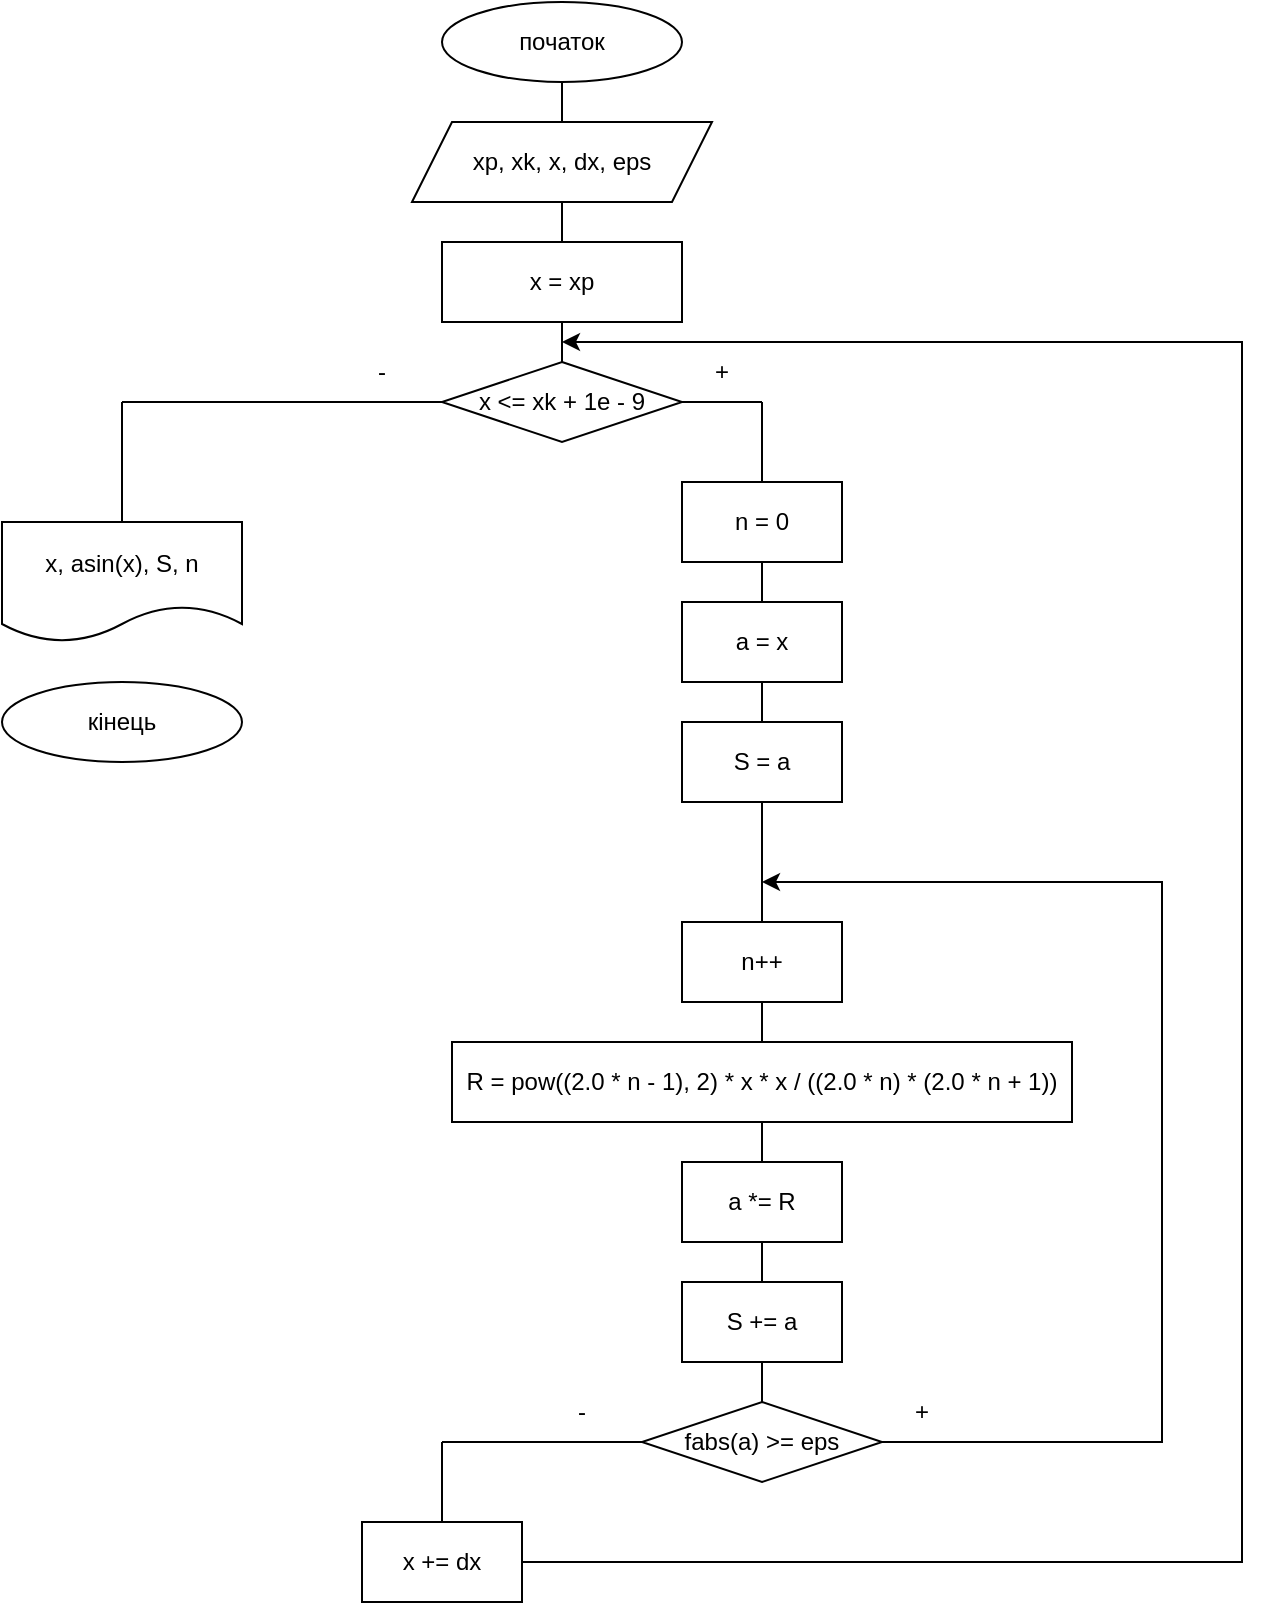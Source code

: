<mxfile version="28.2.7">
  <diagram name="Сторінка-1" id="VlrLLNc2ZVL-SCV6S9GX">
    <mxGraphModel dx="1447" dy="662" grid="1" gridSize="10" guides="1" tooltips="1" connect="1" arrows="1" fold="1" page="1" pageScale="1" pageWidth="1169" pageHeight="827" math="0" shadow="0">
      <root>
        <mxCell id="0" />
        <mxCell id="1" parent="0" />
        <mxCell id="zgEx7akBicXfYOCiVymV-1" value="початок" style="ellipse;whiteSpace=wrap;html=1;" parent="1" vertex="1">
          <mxGeometry x="640" y="20" width="120" height="40" as="geometry" />
        </mxCell>
        <mxCell id="zgEx7akBicXfYOCiVymV-2" value="xp, xk, x, dx, eps" style="shape=parallelogram;perimeter=parallelogramPerimeter;whiteSpace=wrap;html=1;fixedSize=1;" parent="1" vertex="1">
          <mxGeometry x="625" y="80" width="150" height="40" as="geometry" />
        </mxCell>
        <mxCell id="zgEx7akBicXfYOCiVymV-3" value="x = xp" style="rounded=0;whiteSpace=wrap;html=1;" parent="1" vertex="1">
          <mxGeometry x="640" y="140" width="120" height="40" as="geometry" />
        </mxCell>
        <mxCell id="zgEx7akBicXfYOCiVymV-4" value="x &amp;lt;= xk + 1e - 9" style="rhombus;whiteSpace=wrap;html=1;" parent="1" vertex="1">
          <mxGeometry x="640" y="200" width="120" height="40" as="geometry" />
        </mxCell>
        <mxCell id="zgEx7akBicXfYOCiVymV-5" value="n = 0" style="rounded=0;whiteSpace=wrap;html=1;" parent="1" vertex="1">
          <mxGeometry x="760" y="260" width="80" height="40" as="geometry" />
        </mxCell>
        <mxCell id="zgEx7akBicXfYOCiVymV-6" value="a = x" style="rounded=0;whiteSpace=wrap;html=1;" parent="1" vertex="1">
          <mxGeometry x="760" y="320" width="80" height="40" as="geometry" />
        </mxCell>
        <mxCell id="zgEx7akBicXfYOCiVymV-7" value="S = a" style="rounded=0;whiteSpace=wrap;html=1;" parent="1" vertex="1">
          <mxGeometry x="760" y="380" width="80" height="40" as="geometry" />
        </mxCell>
        <mxCell id="zgEx7akBicXfYOCiVymV-8" value="n++" style="rounded=0;whiteSpace=wrap;html=1;" parent="1" vertex="1">
          <mxGeometry x="760" y="480" width="80" height="40" as="geometry" />
        </mxCell>
        <mxCell id="zgEx7akBicXfYOCiVymV-9" value="R = pow((2.0 * n - 1), 2) * x * x / ((2.0 * n) * (2.0 * n + 1))" style="rounded=0;whiteSpace=wrap;html=1;" parent="1" vertex="1">
          <mxGeometry x="645" y="540" width="310" height="40" as="geometry" />
        </mxCell>
        <mxCell id="zgEx7akBicXfYOCiVymV-10" value="a *= R" style="rounded=0;whiteSpace=wrap;html=1;" parent="1" vertex="1">
          <mxGeometry x="760" y="600" width="80" height="40" as="geometry" />
        </mxCell>
        <mxCell id="zgEx7akBicXfYOCiVymV-11" value="S += a" style="rounded=0;whiteSpace=wrap;html=1;" parent="1" vertex="1">
          <mxGeometry x="760" y="660" width="80" height="40" as="geometry" />
        </mxCell>
        <mxCell id="zgEx7akBicXfYOCiVymV-28" style="edgeStyle=orthogonalEdgeStyle;rounded=0;orthogonalLoop=1;jettySize=auto;html=1;" parent="1" source="zgEx7akBicXfYOCiVymV-12" edge="1">
          <mxGeometry relative="1" as="geometry">
            <mxPoint x="800" y="460" as="targetPoint" />
            <Array as="points">
              <mxPoint x="1000" y="740" />
            </Array>
          </mxGeometry>
        </mxCell>
        <mxCell id="zgEx7akBicXfYOCiVymV-12" value="fabs(a) &gt;= eps" style="rhombus;whiteSpace=wrap;html=1;" parent="1" vertex="1">
          <mxGeometry x="740" y="720" width="120" height="40" as="geometry" />
        </mxCell>
        <mxCell id="zgEx7akBicXfYOCiVymV-13" value="x += dx" style="rounded=0;whiteSpace=wrap;html=1;" parent="1" vertex="1">
          <mxGeometry x="600" y="780" width="80" height="40" as="geometry" />
        </mxCell>
        <mxCell id="zgEx7akBicXfYOCiVymV-14" value="" style="endArrow=none;html=1;rounded=0;entryX=0;entryY=0.5;entryDx=0;entryDy=0;" parent="1" target="zgEx7akBicXfYOCiVymV-12" edge="1">
          <mxGeometry width="50" height="50" relative="1" as="geometry">
            <mxPoint x="640" y="740" as="sourcePoint" />
            <mxPoint x="780" y="780" as="targetPoint" />
          </mxGeometry>
        </mxCell>
        <mxCell id="zgEx7akBicXfYOCiVymV-15" value="" style="endArrow=none;html=1;rounded=0;exitX=0.5;exitY=0;exitDx=0;exitDy=0;" parent="1" source="zgEx7akBicXfYOCiVymV-13" edge="1">
          <mxGeometry width="50" height="50" relative="1" as="geometry">
            <mxPoint x="730" y="830" as="sourcePoint" />
            <mxPoint x="640" y="740" as="targetPoint" />
          </mxGeometry>
        </mxCell>
        <mxCell id="zgEx7akBicXfYOCiVymV-16" value="" style="endArrow=none;html=1;rounded=0;entryX=0.5;entryY=1;entryDx=0;entryDy=0;exitX=0.5;exitY=0;exitDx=0;exitDy=0;" parent="1" source="zgEx7akBicXfYOCiVymV-2" target="zgEx7akBicXfYOCiVymV-1" edge="1">
          <mxGeometry width="50" height="50" relative="1" as="geometry">
            <mxPoint x="790" y="280" as="sourcePoint" />
            <mxPoint x="840" y="230" as="targetPoint" />
          </mxGeometry>
        </mxCell>
        <mxCell id="zgEx7akBicXfYOCiVymV-17" value="" style="endArrow=none;html=1;rounded=0;entryX=0.5;entryY=1;entryDx=0;entryDy=0;exitX=0.5;exitY=0;exitDx=0;exitDy=0;" parent="1" source="zgEx7akBicXfYOCiVymV-3" target="zgEx7akBicXfYOCiVymV-2" edge="1">
          <mxGeometry width="50" height="50" relative="1" as="geometry">
            <mxPoint x="790" y="280" as="sourcePoint" />
            <mxPoint x="840" y="230" as="targetPoint" />
          </mxGeometry>
        </mxCell>
        <mxCell id="zgEx7akBicXfYOCiVymV-18" value="" style="endArrow=none;html=1;rounded=0;entryX=0.5;entryY=1;entryDx=0;entryDy=0;exitX=0.5;exitY=0;exitDx=0;exitDy=0;" parent="1" source="zgEx7akBicXfYOCiVymV-4" target="zgEx7akBicXfYOCiVymV-3" edge="1">
          <mxGeometry width="50" height="50" relative="1" as="geometry">
            <mxPoint x="790" y="280" as="sourcePoint" />
            <mxPoint x="840" y="230" as="targetPoint" />
          </mxGeometry>
        </mxCell>
        <mxCell id="zgEx7akBicXfYOCiVymV-19" value="" style="endArrow=none;html=1;rounded=0;entryX=1;entryY=0.5;entryDx=0;entryDy=0;" parent="1" target="zgEx7akBicXfYOCiVymV-4" edge="1">
          <mxGeometry width="50" height="50" relative="1" as="geometry">
            <mxPoint x="800" y="220" as="sourcePoint" />
            <mxPoint x="840" y="250" as="targetPoint" />
          </mxGeometry>
        </mxCell>
        <mxCell id="zgEx7akBicXfYOCiVymV-20" value="" style="endArrow=none;html=1;rounded=0;exitX=0.5;exitY=0;exitDx=0;exitDy=0;" parent="1" source="zgEx7akBicXfYOCiVymV-5" edge="1">
          <mxGeometry width="50" height="50" relative="1" as="geometry">
            <mxPoint x="790" y="300" as="sourcePoint" />
            <mxPoint x="800" y="220" as="targetPoint" />
          </mxGeometry>
        </mxCell>
        <mxCell id="zgEx7akBicXfYOCiVymV-21" value="" style="endArrow=none;html=1;rounded=0;entryX=0.5;entryY=1;entryDx=0;entryDy=0;exitX=0.5;exitY=0;exitDx=0;exitDy=0;" parent="1" source="zgEx7akBicXfYOCiVymV-6" target="zgEx7akBicXfYOCiVymV-5" edge="1">
          <mxGeometry width="50" height="50" relative="1" as="geometry">
            <mxPoint x="790" y="400" as="sourcePoint" />
            <mxPoint x="840" y="350" as="targetPoint" />
          </mxGeometry>
        </mxCell>
        <mxCell id="zgEx7akBicXfYOCiVymV-22" value="" style="endArrow=none;html=1;rounded=0;entryX=0.5;entryY=1;entryDx=0;entryDy=0;exitX=0.5;exitY=0;exitDx=0;exitDy=0;" parent="1" source="zgEx7akBicXfYOCiVymV-7" target="zgEx7akBicXfYOCiVymV-6" edge="1">
          <mxGeometry width="50" height="50" relative="1" as="geometry">
            <mxPoint x="790" y="400" as="sourcePoint" />
            <mxPoint x="840" y="350" as="targetPoint" />
          </mxGeometry>
        </mxCell>
        <mxCell id="zgEx7akBicXfYOCiVymV-23" value="" style="endArrow=none;html=1;rounded=0;entryX=0.5;entryY=1;entryDx=0;entryDy=0;exitX=0.5;exitY=0;exitDx=0;exitDy=0;" parent="1" source="zgEx7akBicXfYOCiVymV-8" target="zgEx7akBicXfYOCiVymV-7" edge="1">
          <mxGeometry width="50" height="50" relative="1" as="geometry">
            <mxPoint x="790" y="470" as="sourcePoint" />
            <mxPoint x="840" y="420" as="targetPoint" />
          </mxGeometry>
        </mxCell>
        <mxCell id="zgEx7akBicXfYOCiVymV-24" value="" style="endArrow=none;html=1;rounded=0;entryX=0.5;entryY=1;entryDx=0;entryDy=0;exitX=0.5;exitY=0;exitDx=0;exitDy=0;" parent="1" source="zgEx7akBicXfYOCiVymV-9" target="zgEx7akBicXfYOCiVymV-8" edge="1">
          <mxGeometry width="50" height="50" relative="1" as="geometry">
            <mxPoint x="790" y="610" as="sourcePoint" />
            <mxPoint x="840" y="560" as="targetPoint" />
          </mxGeometry>
        </mxCell>
        <mxCell id="zgEx7akBicXfYOCiVymV-25" value="" style="endArrow=none;html=1;rounded=0;entryX=0.5;entryY=1;entryDx=0;entryDy=0;exitX=0.5;exitY=0;exitDx=0;exitDy=0;" parent="1" source="zgEx7akBicXfYOCiVymV-10" target="zgEx7akBicXfYOCiVymV-9" edge="1">
          <mxGeometry width="50" height="50" relative="1" as="geometry">
            <mxPoint x="790" y="610" as="sourcePoint" />
            <mxPoint x="840" y="560" as="targetPoint" />
          </mxGeometry>
        </mxCell>
        <mxCell id="zgEx7akBicXfYOCiVymV-26" value="" style="endArrow=none;html=1;rounded=0;entryX=0.5;entryY=1;entryDx=0;entryDy=0;exitX=0.5;exitY=0;exitDx=0;exitDy=0;" parent="1" source="zgEx7akBicXfYOCiVymV-11" target="zgEx7akBicXfYOCiVymV-10" edge="1">
          <mxGeometry width="50" height="50" relative="1" as="geometry">
            <mxPoint x="790" y="730" as="sourcePoint" />
            <mxPoint x="840" y="680" as="targetPoint" />
          </mxGeometry>
        </mxCell>
        <mxCell id="zgEx7akBicXfYOCiVymV-27" value="" style="endArrow=none;html=1;rounded=0;entryX=0.5;entryY=1;entryDx=0;entryDy=0;exitX=0.5;exitY=0;exitDx=0;exitDy=0;" parent="1" source="zgEx7akBicXfYOCiVymV-12" target="zgEx7akBicXfYOCiVymV-11" edge="1">
          <mxGeometry width="50" height="50" relative="1" as="geometry">
            <mxPoint x="790" y="730" as="sourcePoint" />
            <mxPoint x="840" y="680" as="targetPoint" />
          </mxGeometry>
        </mxCell>
        <mxCell id="zgEx7akBicXfYOCiVymV-29" value="" style="endArrow=classic;html=1;rounded=0;exitX=1;exitY=0.5;exitDx=0;exitDy=0;" parent="1" source="zgEx7akBicXfYOCiVymV-13" edge="1">
          <mxGeometry width="50" height="50" relative="1" as="geometry">
            <mxPoint x="790" y="780" as="sourcePoint" />
            <mxPoint x="700" y="190" as="targetPoint" />
            <Array as="points">
              <mxPoint x="880" y="800" />
              <mxPoint x="1040" y="800" />
              <mxPoint x="1040" y="190" />
            </Array>
          </mxGeometry>
        </mxCell>
        <mxCell id="zgEx7akBicXfYOCiVymV-30" value="" style="endArrow=none;html=1;rounded=0;entryX=0;entryY=0.5;entryDx=0;entryDy=0;" parent="1" target="zgEx7akBicXfYOCiVymV-4" edge="1">
          <mxGeometry width="50" height="50" relative="1" as="geometry">
            <mxPoint x="480" y="220" as="sourcePoint" />
            <mxPoint x="600" y="390" as="targetPoint" />
          </mxGeometry>
        </mxCell>
        <mxCell id="zgEx7akBicXfYOCiVymV-31" value="x, asin(x), S, n" style="shape=document;whiteSpace=wrap;html=1;boundedLbl=1;" parent="1" vertex="1">
          <mxGeometry x="420" y="280" width="120" height="60" as="geometry" />
        </mxCell>
        <mxCell id="zgEx7akBicXfYOCiVymV-32" value="" style="endArrow=none;html=1;rounded=0;exitX=0.5;exitY=0;exitDx=0;exitDy=0;" parent="1" source="zgEx7akBicXfYOCiVymV-31" edge="1">
          <mxGeometry width="50" height="50" relative="1" as="geometry">
            <mxPoint x="550" y="470" as="sourcePoint" />
            <mxPoint x="480" y="220" as="targetPoint" />
          </mxGeometry>
        </mxCell>
        <mxCell id="zgEx7akBicXfYOCiVymV-33" value="кінець" style="ellipse;whiteSpace=wrap;html=1;" parent="1" vertex="1">
          <mxGeometry x="420" y="360" width="120" height="40" as="geometry" />
        </mxCell>
        <mxCell id="rOCEMvZVdxDuC-jCeQRH-1" value="+" style="text;html=1;whiteSpace=wrap;strokeColor=none;fillColor=none;align=center;verticalAlign=middle;rounded=0;" vertex="1" parent="1">
          <mxGeometry x="750" y="190" width="60" height="30" as="geometry" />
        </mxCell>
        <mxCell id="rOCEMvZVdxDuC-jCeQRH-2" value="-" style="text;html=1;whiteSpace=wrap;strokeColor=none;fillColor=none;align=center;verticalAlign=middle;rounded=0;" vertex="1" parent="1">
          <mxGeometry x="580" y="190" width="60" height="30" as="geometry" />
        </mxCell>
        <mxCell id="rOCEMvZVdxDuC-jCeQRH-3" value="+" style="text;html=1;whiteSpace=wrap;strokeColor=none;fillColor=none;align=center;verticalAlign=middle;rounded=0;" vertex="1" parent="1">
          <mxGeometry x="850" y="710" width="60" height="30" as="geometry" />
        </mxCell>
        <mxCell id="rOCEMvZVdxDuC-jCeQRH-5" value="-" style="text;html=1;whiteSpace=wrap;strokeColor=none;fillColor=none;align=center;verticalAlign=middle;rounded=0;" vertex="1" parent="1">
          <mxGeometry x="680" y="710" width="60" height="30" as="geometry" />
        </mxCell>
      </root>
    </mxGraphModel>
  </diagram>
</mxfile>
